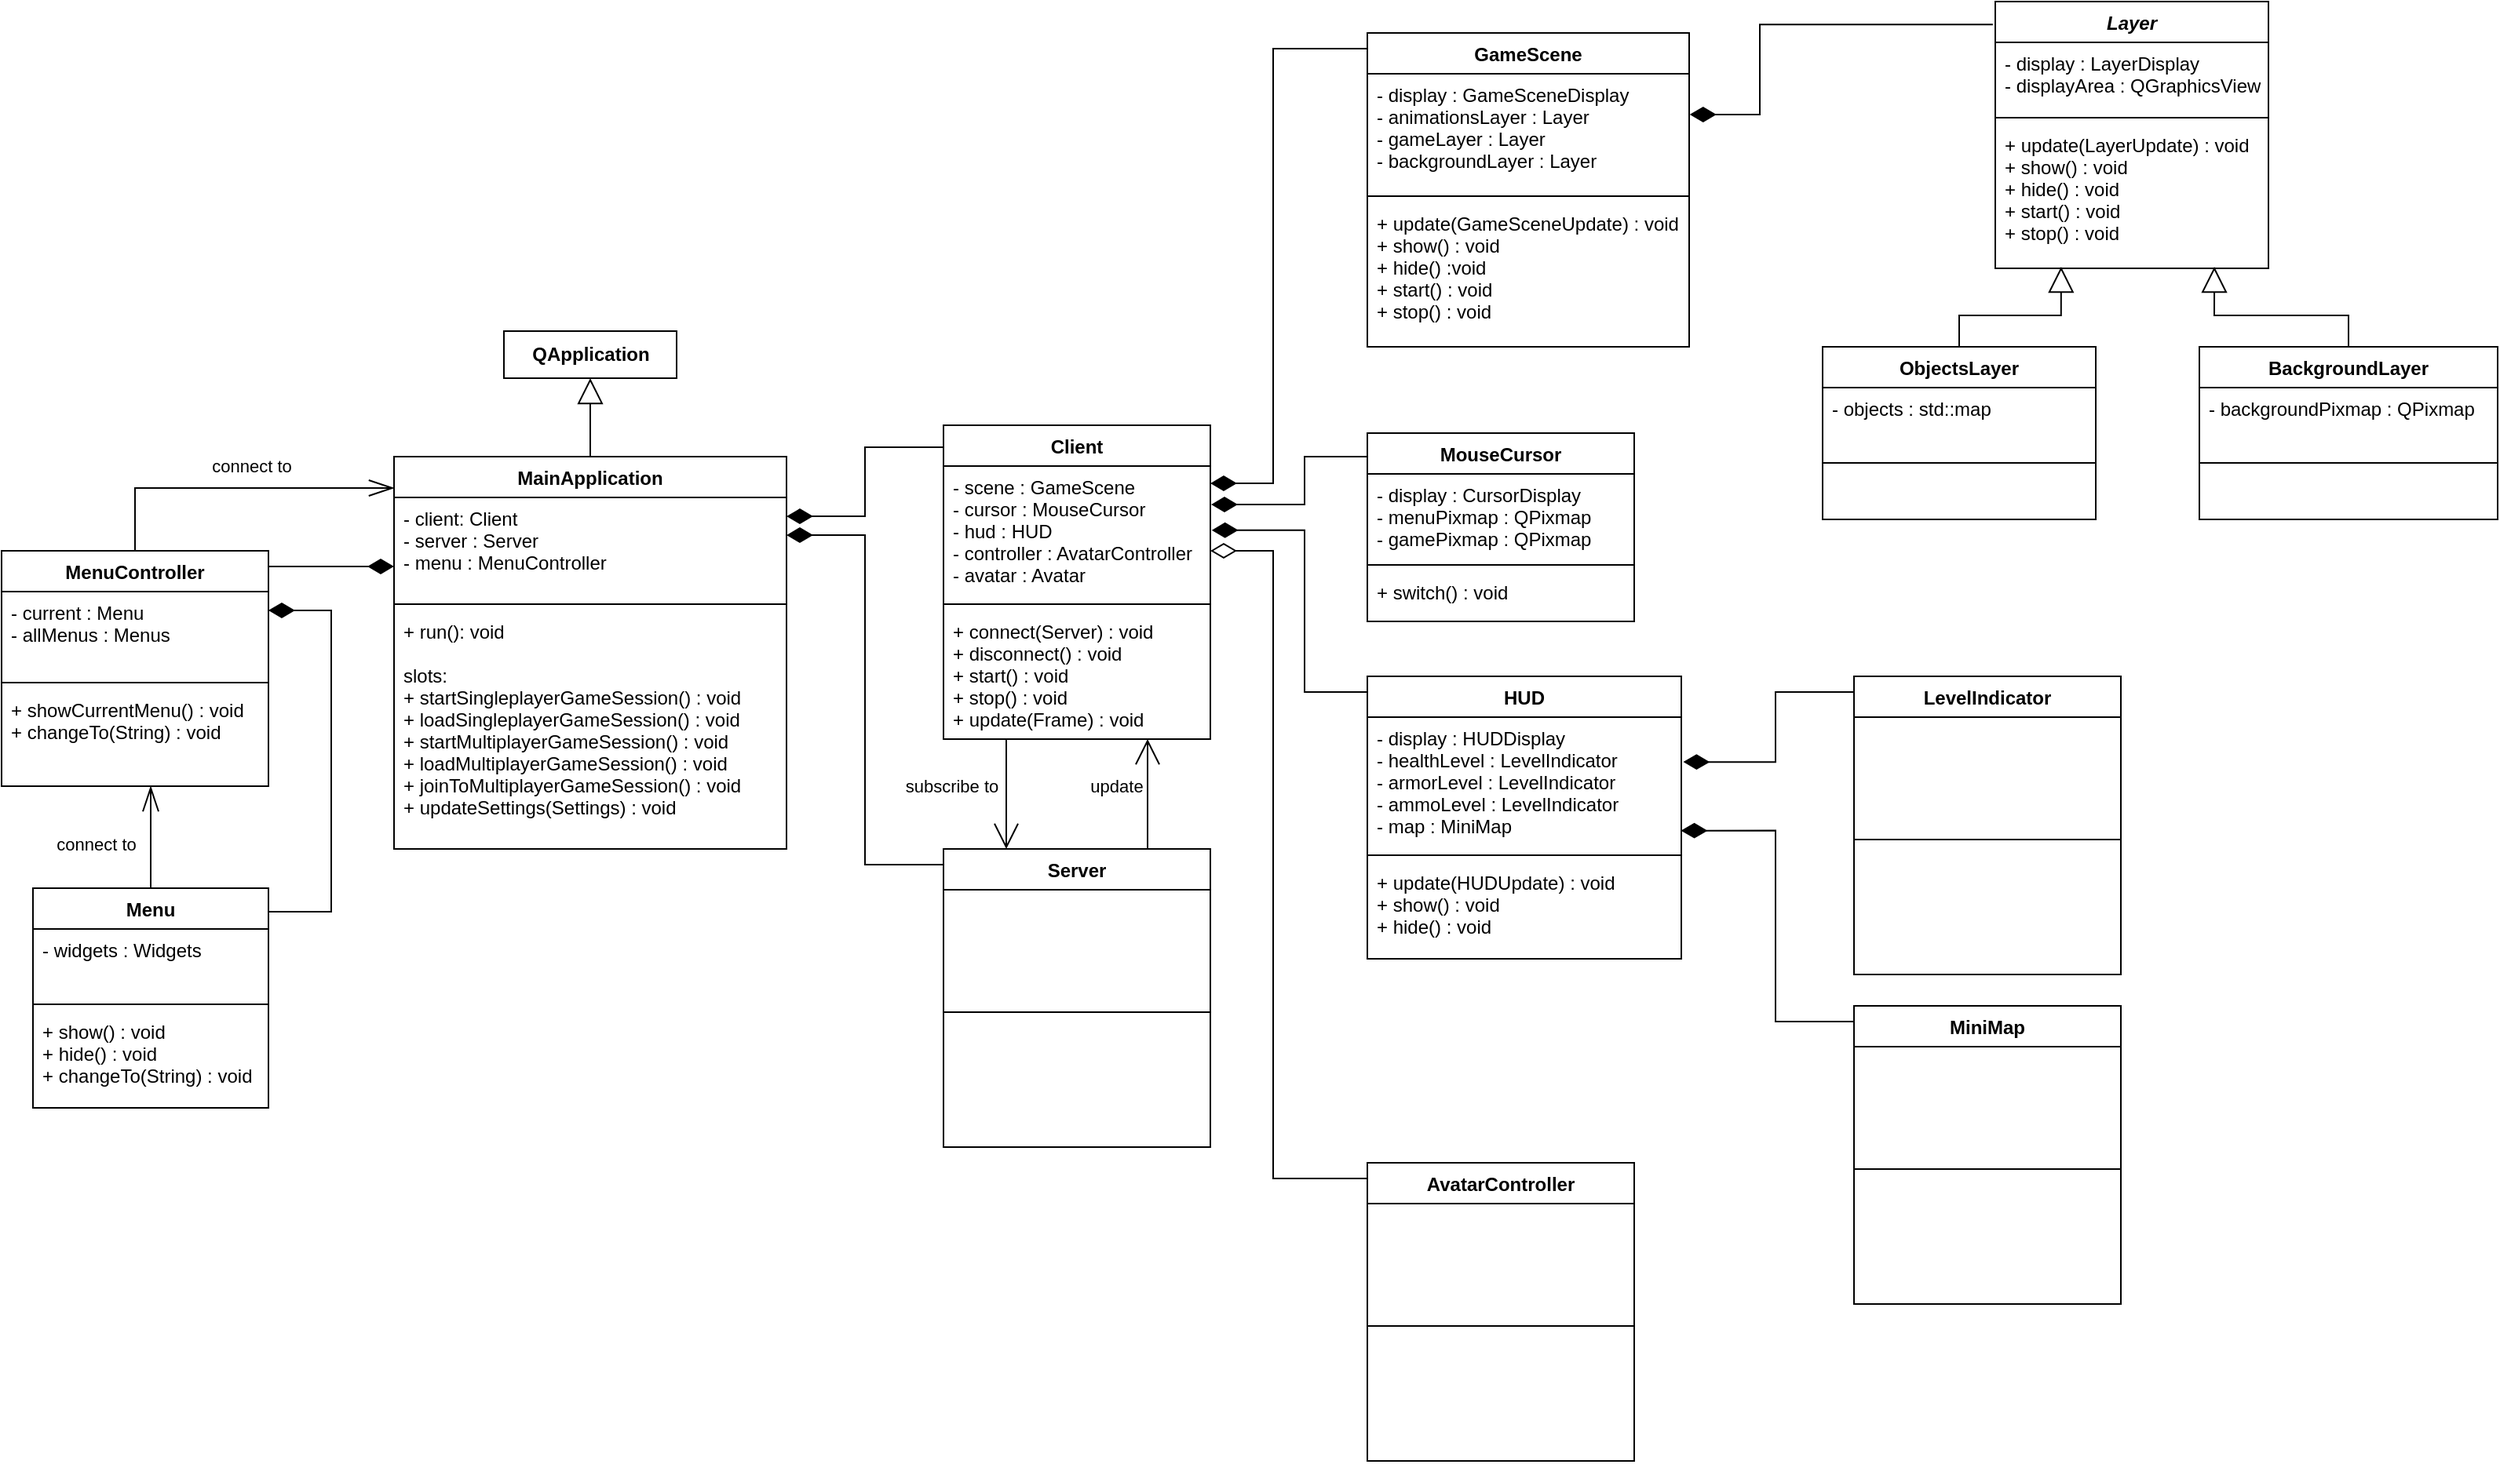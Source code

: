 <mxfile version="18.0.6" type="device"><diagram id="ybjzXieHyn0JRRMIvnlo" name="Strona-1"><mxGraphModel dx="882" dy="1717" grid="1" gridSize="10" guides="1" tooltips="1" connect="1" arrows="1" fold="1" page="1" pageScale="1" pageWidth="827" pageHeight="1169" math="0" shadow="0"><root><mxCell id="0"/><mxCell id="1" parent="0"/><mxCell id="UTBrPVDNq_zUBes7hR2i-48" style="edgeStyle=orthogonalEdgeStyle;rounded=0;orthogonalLoop=1;jettySize=auto;html=1;endArrow=block;endFill=0;endSize=14;" parent="1" source="UTBrPVDNq_zUBes7hR2i-1" target="UTBrPVDNq_zUBes7hR2i-47" edge="1"><mxGeometry relative="1" as="geometry"/></mxCell><mxCell id="UTBrPVDNq_zUBes7hR2i-1" value="MainApplication" style="swimlane;fontStyle=1;align=center;verticalAlign=top;childLayout=stackLayout;horizontal=1;startSize=26;horizontalStack=0;resizeParent=1;resizeParentMax=0;resizeLast=0;collapsible=1;marginBottom=0;" parent="1" vertex="1"><mxGeometry x="280" y="120" width="250" height="250" as="geometry"/></mxCell><mxCell id="UTBrPVDNq_zUBes7hR2i-2" value="- client: Client&#10;- server : Server&#10;- menu : MenuController" style="text;strokeColor=none;fillColor=none;align=left;verticalAlign=top;spacingLeft=4;spacingRight=4;overflow=hidden;rotatable=0;points=[[0,0.5],[1,0.5]];portConstraint=eastwest;" parent="UTBrPVDNq_zUBes7hR2i-1" vertex="1"><mxGeometry y="26" width="250" height="64" as="geometry"/></mxCell><mxCell id="UTBrPVDNq_zUBes7hR2i-3" value="" style="line;strokeWidth=1;fillColor=none;align=left;verticalAlign=middle;spacingTop=-1;spacingLeft=3;spacingRight=3;rotatable=0;labelPosition=right;points=[];portConstraint=eastwest;" parent="UTBrPVDNq_zUBes7hR2i-1" vertex="1"><mxGeometry y="90" width="250" height="8" as="geometry"/></mxCell><mxCell id="UTBrPVDNq_zUBes7hR2i-4" value="+ run(): void&#10;&#10;slots:&#10;+ startSingleplayerGameSession() : void&#10;+ loadSingleplayerGameSession() : void&#10;+ startMultiplayerGameSession() : void&#10;+ loadMultiplayerGameSession() : void&#10;+ joinToMultiplayerGameSession() : void&#10;+ updateSettings(Settings) : void" style="text;strokeColor=none;fillColor=none;align=left;verticalAlign=top;spacingLeft=4;spacingRight=4;overflow=hidden;rotatable=0;points=[[0,0.5],[1,0.5]];portConstraint=eastwest;" parent="UTBrPVDNq_zUBes7hR2i-1" vertex="1"><mxGeometry y="98" width="250" height="152" as="geometry"/></mxCell><mxCell id="rLUBzJlDn_tjM5czwzCR-1" style="edgeStyle=orthogonalEdgeStyle;rounded=0;orthogonalLoop=1;jettySize=auto;html=1;endArrow=open;endFill=0;endSize=14;" parent="1" source="UTBrPVDNq_zUBes7hR2i-5" target="UTBrPVDNq_zUBes7hR2i-21" edge="1"><mxGeometry relative="1" as="geometry"><Array as="points"><mxPoint x="670" y="320"/><mxPoint x="670" y="320"/></Array></mxGeometry></mxCell><mxCell id="rLUBzJlDn_tjM5czwzCR-2" value="subscribe to" style="edgeLabel;html=1;align=center;verticalAlign=middle;resizable=0;points=[];" parent="rLUBzJlDn_tjM5czwzCR-1" vertex="1" connectable="0"><mxGeometry x="-0.233" y="-1" relative="1" as="geometry"><mxPoint x="-34" y="3" as="offset"/></mxGeometry></mxCell><mxCell id="UTBrPVDNq_zUBes7hR2i-5" value="Client" style="swimlane;fontStyle=1;align=center;verticalAlign=top;childLayout=stackLayout;horizontal=1;startSize=26;horizontalStack=0;resizeParent=1;resizeParentMax=0;resizeLast=0;collapsible=1;marginBottom=0;" parent="1" vertex="1"><mxGeometry x="630" y="100" width="170" height="200" as="geometry"/></mxCell><mxCell id="UTBrPVDNq_zUBes7hR2i-6" value="- scene : GameScene&#10;- cursor : MouseCursor&#10;- hud : HUD&#10;- controller : AvatarController&#10;- avatar : Avatar" style="text;strokeColor=none;fillColor=none;align=left;verticalAlign=top;spacingLeft=4;spacingRight=4;overflow=hidden;rotatable=0;points=[[0,0.5],[1,0.5]];portConstraint=eastwest;" parent="UTBrPVDNq_zUBes7hR2i-5" vertex="1"><mxGeometry y="26" width="170" height="84" as="geometry"/></mxCell><mxCell id="UTBrPVDNq_zUBes7hR2i-7" value="" style="line;strokeWidth=1;fillColor=none;align=left;verticalAlign=middle;spacingTop=-1;spacingLeft=3;spacingRight=3;rotatable=0;labelPosition=right;points=[];portConstraint=eastwest;" parent="UTBrPVDNq_zUBes7hR2i-5" vertex="1"><mxGeometry y="110" width="170" height="8" as="geometry"/></mxCell><mxCell id="UTBrPVDNq_zUBes7hR2i-8" value="+ connect(Server) : void&#10;+ disconnect() : void&#10;+ start() : void&#10;+ stop() : void&#10;+ update(Frame) : void" style="text;strokeColor=none;fillColor=none;align=left;verticalAlign=top;spacingLeft=4;spacingRight=4;overflow=hidden;rotatable=0;points=[[0,0.5],[1,0.5]];portConstraint=eastwest;" parent="UTBrPVDNq_zUBes7hR2i-5" vertex="1"><mxGeometry y="118" width="170" height="82" as="geometry"/></mxCell><mxCell id="UTBrPVDNq_zUBes7hR2i-9" style="edgeStyle=orthogonalEdgeStyle;rounded=0;orthogonalLoop=1;jettySize=auto;html=1;entryX=1;entryY=0.188;entryDx=0;entryDy=0;entryPerimeter=0;endArrow=diamondThin;endFill=1;endSize=14;" parent="1" source="UTBrPVDNq_zUBes7hR2i-5" target="UTBrPVDNq_zUBes7hR2i-2" edge="1"><mxGeometry relative="1" as="geometry"><Array as="points"><mxPoint x="580" y="114"/><mxPoint x="580" y="158"/></Array></mxGeometry></mxCell><mxCell id="UTBrPVDNq_zUBes7hR2i-14" style="edgeStyle=orthogonalEdgeStyle;rounded=0;orthogonalLoop=1;jettySize=auto;html=1;endArrow=diamondThin;endFill=1;endSize=14;" parent="1" source="UTBrPVDNq_zUBes7hR2i-10" target="UTBrPVDNq_zUBes7hR2i-2" edge="1"><mxGeometry relative="1" as="geometry"><Array as="points"><mxPoint x="210" y="190"/><mxPoint x="210" y="190"/></Array></mxGeometry></mxCell><mxCell id="UTBrPVDNq_zUBes7hR2i-49" style="edgeStyle=orthogonalEdgeStyle;rounded=0;orthogonalLoop=1;jettySize=auto;html=1;endArrow=openThin;endFill=0;endSize=14;" parent="1" source="UTBrPVDNq_zUBes7hR2i-10" target="UTBrPVDNq_zUBes7hR2i-1" edge="1"><mxGeometry relative="1" as="geometry"><Array as="points"><mxPoint x="115" y="140"/></Array></mxGeometry></mxCell><mxCell id="UTBrPVDNq_zUBes7hR2i-50" value="connect to" style="edgeLabel;html=1;align=center;verticalAlign=middle;resizable=0;points=[];" parent="UTBrPVDNq_zUBes7hR2i-49" vertex="1" connectable="0"><mxGeometry x="0.108" y="-1" relative="1" as="geometry"><mxPoint y="-15" as="offset"/></mxGeometry></mxCell><mxCell id="UTBrPVDNq_zUBes7hR2i-10" value="MenuController" style="swimlane;fontStyle=1;align=center;verticalAlign=top;childLayout=stackLayout;horizontal=1;startSize=26;horizontalStack=0;resizeParent=1;resizeParentMax=0;resizeLast=0;collapsible=1;marginBottom=0;" parent="1" vertex="1"><mxGeometry x="30" y="180" width="170" height="150" as="geometry"/></mxCell><mxCell id="UTBrPVDNq_zUBes7hR2i-11" value="- current : Menu&#10;- allMenus : Menus" style="text;strokeColor=none;fillColor=none;align=left;verticalAlign=top;spacingLeft=4;spacingRight=4;overflow=hidden;rotatable=0;points=[[0,0.5],[1,0.5]];portConstraint=eastwest;" parent="UTBrPVDNq_zUBes7hR2i-10" vertex="1"><mxGeometry y="26" width="170" height="54" as="geometry"/></mxCell><mxCell id="UTBrPVDNq_zUBes7hR2i-12" value="" style="line;strokeWidth=1;fillColor=none;align=left;verticalAlign=middle;spacingTop=-1;spacingLeft=3;spacingRight=3;rotatable=0;labelPosition=right;points=[];portConstraint=eastwest;" parent="UTBrPVDNq_zUBes7hR2i-10" vertex="1"><mxGeometry y="80" width="170" height="8" as="geometry"/></mxCell><mxCell id="UTBrPVDNq_zUBes7hR2i-13" value="+ showCurrentMenu() : void&#10;+ changeTo(String) : void" style="text;strokeColor=none;fillColor=none;align=left;verticalAlign=top;spacingLeft=4;spacingRight=4;overflow=hidden;rotatable=0;points=[[0,0.5],[1,0.5]];portConstraint=eastwest;" parent="UTBrPVDNq_zUBes7hR2i-10" vertex="1"><mxGeometry y="88" width="170" height="62" as="geometry"/></mxCell><mxCell id="UTBrPVDNq_zUBes7hR2i-20" style="edgeStyle=orthogonalEdgeStyle;rounded=0;orthogonalLoop=1;jettySize=auto;html=1;entryX=1;entryY=0.222;entryDx=0;entryDy=0;entryPerimeter=0;endArrow=diamondThin;endFill=1;endSize=14;" parent="1" source="UTBrPVDNq_zUBes7hR2i-15" target="UTBrPVDNq_zUBes7hR2i-11" edge="1"><mxGeometry relative="1" as="geometry"><Array as="points"><mxPoint x="240" y="410"/><mxPoint x="240" y="218"/></Array></mxGeometry></mxCell><mxCell id="UTBrPVDNq_zUBes7hR2i-51" style="edgeStyle=orthogonalEdgeStyle;rounded=0;orthogonalLoop=1;jettySize=auto;html=1;endArrow=openThin;endFill=0;endSize=14;" parent="1" source="UTBrPVDNq_zUBes7hR2i-15" target="UTBrPVDNq_zUBes7hR2i-10" edge="1"><mxGeometry relative="1" as="geometry"><Array as="points"><mxPoint x="125" y="360"/><mxPoint x="125" y="360"/></Array></mxGeometry></mxCell><mxCell id="UTBrPVDNq_zUBes7hR2i-52" value="connect to" style="edgeLabel;html=1;align=center;verticalAlign=middle;resizable=0;points=[];" parent="UTBrPVDNq_zUBes7hR2i-51" vertex="1" connectable="0"><mxGeometry x="-0.211" y="-1" relative="1" as="geometry"><mxPoint x="-36" y="-3" as="offset"/></mxGeometry></mxCell><mxCell id="UTBrPVDNq_zUBes7hR2i-15" value="Menu" style="swimlane;fontStyle=1;align=center;verticalAlign=top;childLayout=stackLayout;horizontal=1;startSize=26;horizontalStack=0;resizeParent=1;resizeParentMax=0;resizeLast=0;collapsible=1;marginBottom=0;" parent="1" vertex="1"><mxGeometry x="50" y="395" width="150" height="140" as="geometry"/></mxCell><mxCell id="UTBrPVDNq_zUBes7hR2i-16" value="- widgets : Widgets" style="text;strokeColor=none;fillColor=none;align=left;verticalAlign=top;spacingLeft=4;spacingRight=4;overflow=hidden;rotatable=0;points=[[0,0.5],[1,0.5]];portConstraint=eastwest;" parent="UTBrPVDNq_zUBes7hR2i-15" vertex="1"><mxGeometry y="26" width="150" height="44" as="geometry"/></mxCell><mxCell id="UTBrPVDNq_zUBes7hR2i-17" value="" style="line;strokeWidth=1;fillColor=none;align=left;verticalAlign=middle;spacingTop=-1;spacingLeft=3;spacingRight=3;rotatable=0;labelPosition=right;points=[];portConstraint=eastwest;" parent="UTBrPVDNq_zUBes7hR2i-15" vertex="1"><mxGeometry y="70" width="150" height="8" as="geometry"/></mxCell><mxCell id="UTBrPVDNq_zUBes7hR2i-18" value="+ show() : void&#10;+ hide() : void&#10;+ changeTo(String) : void" style="text;strokeColor=none;fillColor=none;align=left;verticalAlign=top;spacingLeft=4;spacingRight=4;overflow=hidden;rotatable=0;points=[[0,0.5],[1,0.5]];portConstraint=eastwest;" parent="UTBrPVDNq_zUBes7hR2i-15" vertex="1"><mxGeometry y="78" width="150" height="62" as="geometry"/></mxCell><mxCell id="UTBrPVDNq_zUBes7hR2i-25" style="edgeStyle=orthogonalEdgeStyle;rounded=0;orthogonalLoop=1;jettySize=auto;html=1;endArrow=diamondThin;endFill=1;endSize=14;" parent="1" source="UTBrPVDNq_zUBes7hR2i-21" target="UTBrPVDNq_zUBes7hR2i-2" edge="1"><mxGeometry relative="1" as="geometry"><Array as="points"><mxPoint x="580" y="380"/><mxPoint x="580" y="170"/></Array></mxGeometry></mxCell><mxCell id="rLUBzJlDn_tjM5czwzCR-3" value="update" style="edgeStyle=orthogonalEdgeStyle;rounded=0;orthogonalLoop=1;jettySize=auto;html=1;endArrow=open;endFill=0;endSize=14;" parent="1" source="UTBrPVDNq_zUBes7hR2i-21" target="UTBrPVDNq_zUBes7hR2i-5" edge="1"><mxGeometry x="0.143" y="20" relative="1" as="geometry"><Array as="points"><mxPoint x="760" y="330"/><mxPoint x="760" y="330"/></Array><mxPoint as="offset"/></mxGeometry></mxCell><mxCell id="UTBrPVDNq_zUBes7hR2i-21" value="Server" style="swimlane;fontStyle=1;align=center;verticalAlign=top;childLayout=stackLayout;horizontal=1;startSize=26;horizontalStack=0;resizeParent=1;resizeParentMax=0;resizeLast=0;collapsible=1;marginBottom=0;" parent="1" vertex="1"><mxGeometry x="630" y="370" width="170" height="190" as="geometry"/></mxCell><mxCell id="UTBrPVDNq_zUBes7hR2i-22" value=" &#10;&#10;&#10;" style="text;strokeColor=none;fillColor=none;align=left;verticalAlign=top;spacingLeft=4;spacingRight=4;overflow=hidden;rotatable=0;points=[[0,0.5],[1,0.5]];portConstraint=eastwest;" parent="UTBrPVDNq_zUBes7hR2i-21" vertex="1"><mxGeometry y="26" width="170" height="74" as="geometry"/></mxCell><mxCell id="UTBrPVDNq_zUBes7hR2i-23" value="" style="line;strokeWidth=1;fillColor=none;align=left;verticalAlign=middle;spacingTop=-1;spacingLeft=3;spacingRight=3;rotatable=0;labelPosition=right;points=[];portConstraint=eastwest;" parent="UTBrPVDNq_zUBes7hR2i-21" vertex="1"><mxGeometry y="100" width="170" height="8" as="geometry"/></mxCell><mxCell id="UTBrPVDNq_zUBes7hR2i-24" value="&#10;&#10;&#10;" style="text;strokeColor=none;fillColor=none;align=left;verticalAlign=top;spacingLeft=4;spacingRight=4;overflow=hidden;rotatable=0;points=[[0,0.5],[1,0.5]];portConstraint=eastwest;" parent="UTBrPVDNq_zUBes7hR2i-21" vertex="1"><mxGeometry y="108" width="170" height="82" as="geometry"/></mxCell><mxCell id="UTBrPVDNq_zUBes7hR2i-43" style="edgeStyle=orthogonalEdgeStyle;rounded=0;orthogonalLoop=1;jettySize=auto;html=1;endArrow=diamondThin;endFill=1;endSize=14;" parent="1" source="UTBrPVDNq_zUBes7hR2i-26" target="UTBrPVDNq_zUBes7hR2i-6" edge="1"><mxGeometry relative="1" as="geometry"><Array as="points"><mxPoint x="840" y="-140"/><mxPoint x="840" y="137"/></Array></mxGeometry></mxCell><mxCell id="UTBrPVDNq_zUBes7hR2i-26" value="GameScene" style="swimlane;fontStyle=1;align=center;verticalAlign=top;childLayout=stackLayout;horizontal=1;startSize=26;horizontalStack=0;resizeParent=1;resizeParentMax=0;resizeLast=0;collapsible=1;marginBottom=0;" parent="1" vertex="1"><mxGeometry x="900" y="-150" width="205" height="200" as="geometry"/></mxCell><mxCell id="UTBrPVDNq_zUBes7hR2i-27" value="- display : GameSceneDisplay&#10;- animationsLayer : Layer&#10;- gameLayer : Layer&#10;- backgroundLayer : Layer&#10;" style="text;strokeColor=none;fillColor=none;align=left;verticalAlign=top;spacingLeft=4;spacingRight=4;overflow=hidden;rotatable=0;points=[[0,0.5],[1,0.5]];portConstraint=eastwest;" parent="UTBrPVDNq_zUBes7hR2i-26" vertex="1"><mxGeometry y="26" width="205" height="74" as="geometry"/></mxCell><mxCell id="UTBrPVDNq_zUBes7hR2i-28" value="" style="line;strokeWidth=1;fillColor=none;align=left;verticalAlign=middle;spacingTop=-1;spacingLeft=3;spacingRight=3;rotatable=0;labelPosition=right;points=[];portConstraint=eastwest;" parent="UTBrPVDNq_zUBes7hR2i-26" vertex="1"><mxGeometry y="100" width="205" height="8" as="geometry"/></mxCell><mxCell id="UTBrPVDNq_zUBes7hR2i-29" value="+ update(GameSceneUpdate) : void&#10;+ show() : void&#10;+ hide() :void&#10;+ start() : void&#10;+ stop() : void&#10;" style="text;strokeColor=none;fillColor=none;align=left;verticalAlign=top;spacingLeft=4;spacingRight=4;overflow=hidden;rotatable=0;points=[[0,0.5],[1,0.5]];portConstraint=eastwest;" parent="UTBrPVDNq_zUBes7hR2i-26" vertex="1"><mxGeometry y="108" width="205" height="92" as="geometry"/></mxCell><mxCell id="UTBrPVDNq_zUBes7hR2i-44" style="edgeStyle=orthogonalEdgeStyle;rounded=0;orthogonalLoop=1;jettySize=auto;html=1;endArrow=diamondThin;endFill=1;endSize=14;entryX=1.003;entryY=0.292;entryDx=0;entryDy=0;entryPerimeter=0;" parent="1" source="VLuqZ6IwxMBX5vIu2LNy-3" target="UTBrPVDNq_zUBes7hR2i-6" edge="1"><mxGeometry relative="1" as="geometry"><Array as="points"><mxPoint x="860" y="120"/><mxPoint x="860" y="151"/></Array><mxPoint x="900" y="120" as="sourcePoint"/></mxGeometry></mxCell><mxCell id="UTBrPVDNq_zUBes7hR2i-45" style="edgeStyle=orthogonalEdgeStyle;rounded=0;orthogonalLoop=1;jettySize=auto;html=1;endArrow=diamondThin;endFill=1;endSize=14;entryX=1.005;entryY=0.487;entryDx=0;entryDy=0;entryPerimeter=0;" parent="1" source="UTBrPVDNq_zUBes7hR2i-34" target="UTBrPVDNq_zUBes7hR2i-6" edge="1"><mxGeometry relative="1" as="geometry"><Array as="points"><mxPoint x="860" y="270"/><mxPoint x="860" y="167"/></Array></mxGeometry></mxCell><mxCell id="UTBrPVDNq_zUBes7hR2i-34" value="HUD" style="swimlane;fontStyle=1;align=center;verticalAlign=top;childLayout=stackLayout;horizontal=1;startSize=26;horizontalStack=0;resizeParent=1;resizeParentMax=0;resizeLast=0;collapsible=1;marginBottom=0;" parent="1" vertex="1"><mxGeometry x="900" y="260" width="200" height="180" as="geometry"/></mxCell><mxCell id="UTBrPVDNq_zUBes7hR2i-35" value="- display : HUDDisplay&#10;- healthLevel : LevelIndicator&#10;- armorLevel : LevelIndicator&#10;- ammoLevel : LevelIndicator&#10;- map : MiniMap " style="text;strokeColor=none;fillColor=none;align=left;verticalAlign=top;spacingLeft=4;spacingRight=4;overflow=hidden;rotatable=0;points=[[0,0.5],[1,0.5]];portConstraint=eastwest;" parent="UTBrPVDNq_zUBes7hR2i-34" vertex="1"><mxGeometry y="26" width="200" height="84" as="geometry"/></mxCell><mxCell id="UTBrPVDNq_zUBes7hR2i-36" value="" style="line;strokeWidth=1;fillColor=none;align=left;verticalAlign=middle;spacingTop=-1;spacingLeft=3;spacingRight=3;rotatable=0;labelPosition=right;points=[];portConstraint=eastwest;" parent="UTBrPVDNq_zUBes7hR2i-34" vertex="1"><mxGeometry y="110" width="200" height="8" as="geometry"/></mxCell><mxCell id="UTBrPVDNq_zUBes7hR2i-37" value="+ update(HUDUpdate) : void&#10;+ show() : void&#10;+ hide() : void" style="text;strokeColor=none;fillColor=none;align=left;verticalAlign=top;spacingLeft=4;spacingRight=4;overflow=hidden;rotatable=0;points=[[0,0.5],[1,0.5]];portConstraint=eastwest;" parent="UTBrPVDNq_zUBes7hR2i-34" vertex="1"><mxGeometry y="118" width="200" height="62" as="geometry"/></mxCell><mxCell id="UTBrPVDNq_zUBes7hR2i-46" style="edgeStyle=orthogonalEdgeStyle;rounded=0;orthogonalLoop=1;jettySize=auto;html=1;endArrow=diamondThin;endFill=0;endSize=14;" parent="1" source="UTBrPVDNq_zUBes7hR2i-38" target="UTBrPVDNq_zUBes7hR2i-6" edge="1"><mxGeometry relative="1" as="geometry"><mxPoint x="830" y="170" as="targetPoint"/><Array as="points"><mxPoint x="840" y="580"/><mxPoint x="840" y="180"/></Array></mxGeometry></mxCell><mxCell id="UTBrPVDNq_zUBes7hR2i-38" value="AvatarController" style="swimlane;fontStyle=1;align=center;verticalAlign=top;childLayout=stackLayout;horizontal=1;startSize=26;horizontalStack=0;resizeParent=1;resizeParentMax=0;resizeLast=0;collapsible=1;marginBottom=0;" parent="1" vertex="1"><mxGeometry x="900" y="570" width="170" height="190" as="geometry"/></mxCell><mxCell id="UTBrPVDNq_zUBes7hR2i-39" value="&#10;&#10;&#10;&#10;" style="text;strokeColor=none;fillColor=none;align=left;verticalAlign=top;spacingLeft=4;spacingRight=4;overflow=hidden;rotatable=0;points=[[0,0.5],[1,0.5]];portConstraint=eastwest;" parent="UTBrPVDNq_zUBes7hR2i-38" vertex="1"><mxGeometry y="26" width="170" height="74" as="geometry"/></mxCell><mxCell id="UTBrPVDNq_zUBes7hR2i-40" value="" style="line;strokeWidth=1;fillColor=none;align=left;verticalAlign=middle;spacingTop=-1;spacingLeft=3;spacingRight=3;rotatable=0;labelPosition=right;points=[];portConstraint=eastwest;" parent="UTBrPVDNq_zUBes7hR2i-38" vertex="1"><mxGeometry y="100" width="170" height="8" as="geometry"/></mxCell><mxCell id="UTBrPVDNq_zUBes7hR2i-41" value="&#10;&#10;&#10;" style="text;strokeColor=none;fillColor=none;align=left;verticalAlign=top;spacingLeft=4;spacingRight=4;overflow=hidden;rotatable=0;points=[[0,0.5],[1,0.5]];portConstraint=eastwest;" parent="UTBrPVDNq_zUBes7hR2i-38" vertex="1"><mxGeometry y="108" width="170" height="82" as="geometry"/></mxCell><mxCell id="UTBrPVDNq_zUBes7hR2i-47" value="&lt;b&gt;QApplication&lt;/b&gt;" style="html=1;" parent="1" vertex="1"><mxGeometry x="350" y="40" width="110" height="30" as="geometry"/></mxCell><mxCell id="VLuqZ6IwxMBX5vIu2LNy-3" value="MouseCursor" style="swimlane;fontStyle=1;align=center;verticalAlign=top;childLayout=stackLayout;horizontal=1;startSize=26;horizontalStack=0;resizeParent=1;resizeParentMax=0;resizeLast=0;collapsible=1;marginBottom=0;" vertex="1" parent="1"><mxGeometry x="900" y="105" width="170" height="120" as="geometry"/></mxCell><mxCell id="VLuqZ6IwxMBX5vIu2LNy-4" value="- display : CursorDisplay&#10;- menuPixmap : QPixmap&#10;- gamePixmap : QPixmap" style="text;strokeColor=none;fillColor=none;align=left;verticalAlign=top;spacingLeft=4;spacingRight=4;overflow=hidden;rotatable=0;points=[[0,0.5],[1,0.5]];portConstraint=eastwest;" vertex="1" parent="VLuqZ6IwxMBX5vIu2LNy-3"><mxGeometry y="26" width="170" height="54" as="geometry"/></mxCell><mxCell id="VLuqZ6IwxMBX5vIu2LNy-5" value="" style="line;strokeWidth=1;fillColor=none;align=left;verticalAlign=middle;spacingTop=-1;spacingLeft=3;spacingRight=3;rotatable=0;labelPosition=right;points=[];portConstraint=eastwest;" vertex="1" parent="VLuqZ6IwxMBX5vIu2LNy-3"><mxGeometry y="80" width="170" height="8" as="geometry"/></mxCell><mxCell id="VLuqZ6IwxMBX5vIu2LNy-6" value="+ switch() : void" style="text;strokeColor=none;fillColor=none;align=left;verticalAlign=top;spacingLeft=4;spacingRight=4;overflow=hidden;rotatable=0;points=[[0,0.5],[1,0.5]];portConstraint=eastwest;" vertex="1" parent="VLuqZ6IwxMBX5vIu2LNy-3"><mxGeometry y="88" width="170" height="32" as="geometry"/></mxCell><mxCell id="VLuqZ6IwxMBX5vIu2LNy-15" style="edgeStyle=orthogonalEdgeStyle;rounded=0;orthogonalLoop=1;jettySize=auto;html=1;entryX=1.006;entryY=0.34;entryDx=0;entryDy=0;entryPerimeter=0;endArrow=diamondThin;endFill=1;endSize=14;" edge="1" parent="1" source="VLuqZ6IwxMBX5vIu2LNy-7" target="UTBrPVDNq_zUBes7hR2i-35"><mxGeometry relative="1" as="geometry"><Array as="points"><mxPoint x="1160" y="270"/><mxPoint x="1160" y="315"/></Array></mxGeometry></mxCell><mxCell id="VLuqZ6IwxMBX5vIu2LNy-7" value="LevelIndicator" style="swimlane;fontStyle=1;align=center;verticalAlign=top;childLayout=stackLayout;horizontal=1;startSize=26;horizontalStack=0;resizeParent=1;resizeParentMax=0;resizeLast=0;collapsible=1;marginBottom=0;" vertex="1" parent="1"><mxGeometry x="1210" y="260" width="170" height="190" as="geometry"/></mxCell><mxCell id="VLuqZ6IwxMBX5vIu2LNy-8" value="&#10;&#10;&#10;&#10;" style="text;strokeColor=none;fillColor=none;align=left;verticalAlign=top;spacingLeft=4;spacingRight=4;overflow=hidden;rotatable=0;points=[[0,0.5],[1,0.5]];portConstraint=eastwest;" vertex="1" parent="VLuqZ6IwxMBX5vIu2LNy-7"><mxGeometry y="26" width="170" height="74" as="geometry"/></mxCell><mxCell id="VLuqZ6IwxMBX5vIu2LNy-9" value="" style="line;strokeWidth=1;fillColor=none;align=left;verticalAlign=middle;spacingTop=-1;spacingLeft=3;spacingRight=3;rotatable=0;labelPosition=right;points=[];portConstraint=eastwest;" vertex="1" parent="VLuqZ6IwxMBX5vIu2LNy-7"><mxGeometry y="100" width="170" height="8" as="geometry"/></mxCell><mxCell id="VLuqZ6IwxMBX5vIu2LNy-10" value="&#10;&#10;&#10;" style="text;strokeColor=none;fillColor=none;align=left;verticalAlign=top;spacingLeft=4;spacingRight=4;overflow=hidden;rotatable=0;points=[[0,0.5],[1,0.5]];portConstraint=eastwest;" vertex="1" parent="VLuqZ6IwxMBX5vIu2LNy-7"><mxGeometry y="108" width="170" height="82" as="geometry"/></mxCell><mxCell id="VLuqZ6IwxMBX5vIu2LNy-16" style="edgeStyle=orthogonalEdgeStyle;rounded=0;orthogonalLoop=1;jettySize=auto;html=1;entryX=0.999;entryY=0.861;entryDx=0;entryDy=0;entryPerimeter=0;endArrow=diamondThin;endFill=1;endSize=14;" edge="1" parent="1" source="VLuqZ6IwxMBX5vIu2LNy-11" target="UTBrPVDNq_zUBes7hR2i-35"><mxGeometry relative="1" as="geometry"><Array as="points"><mxPoint x="1160" y="480"/><mxPoint x="1160" y="358"/></Array></mxGeometry></mxCell><mxCell id="VLuqZ6IwxMBX5vIu2LNy-11" value="MiniMap" style="swimlane;fontStyle=1;align=center;verticalAlign=top;childLayout=stackLayout;horizontal=1;startSize=26;horizontalStack=0;resizeParent=1;resizeParentMax=0;resizeLast=0;collapsible=1;marginBottom=0;" vertex="1" parent="1"><mxGeometry x="1210" y="470" width="170" height="190" as="geometry"/></mxCell><mxCell id="VLuqZ6IwxMBX5vIu2LNy-12" value="&#10;&#10;&#10;&#10;" style="text;strokeColor=none;fillColor=none;align=left;verticalAlign=top;spacingLeft=4;spacingRight=4;overflow=hidden;rotatable=0;points=[[0,0.5],[1,0.5]];portConstraint=eastwest;" vertex="1" parent="VLuqZ6IwxMBX5vIu2LNy-11"><mxGeometry y="26" width="170" height="74" as="geometry"/></mxCell><mxCell id="VLuqZ6IwxMBX5vIu2LNy-13" value="" style="line;strokeWidth=1;fillColor=none;align=left;verticalAlign=middle;spacingTop=-1;spacingLeft=3;spacingRight=3;rotatable=0;labelPosition=right;points=[];portConstraint=eastwest;" vertex="1" parent="VLuqZ6IwxMBX5vIu2LNy-11"><mxGeometry y="100" width="170" height="8" as="geometry"/></mxCell><mxCell id="VLuqZ6IwxMBX5vIu2LNy-14" value="&#10;&#10;&#10;" style="text;strokeColor=none;fillColor=none;align=left;verticalAlign=top;spacingLeft=4;spacingRight=4;overflow=hidden;rotatable=0;points=[[0,0.5],[1,0.5]];portConstraint=eastwest;" vertex="1" parent="VLuqZ6IwxMBX5vIu2LNy-11"><mxGeometry y="108" width="170" height="82" as="geometry"/></mxCell><mxCell id="VLuqZ6IwxMBX5vIu2LNy-21" style="edgeStyle=orthogonalEdgeStyle;rounded=0;orthogonalLoop=1;jettySize=auto;html=1;entryX=1.002;entryY=0.351;entryDx=0;entryDy=0;entryPerimeter=0;endArrow=diamondThin;endFill=1;endSize=14;exitX=-0.009;exitY=0.086;exitDx=0;exitDy=0;exitPerimeter=0;" edge="1" parent="1" source="VLuqZ6IwxMBX5vIu2LNy-17" target="UTBrPVDNq_zUBes7hR2i-27"><mxGeometry relative="1" as="geometry"><Array as="points"><mxPoint x="1150" y="-155"/><mxPoint x="1150" y="-98"/></Array></mxGeometry></mxCell><mxCell id="VLuqZ6IwxMBX5vIu2LNy-17" value="Layer" style="swimlane;fontStyle=3;align=center;verticalAlign=top;childLayout=stackLayout;horizontal=1;startSize=26;horizontalStack=0;resizeParent=1;resizeParentMax=0;resizeLast=0;collapsible=1;marginBottom=0;" vertex="1" parent="1"><mxGeometry x="1300" y="-170" width="174" height="170" as="geometry"/></mxCell><mxCell id="VLuqZ6IwxMBX5vIu2LNy-18" value="- display : LayerDisplay&#10;- displayArea : QGraphicsView&#10;" style="text;strokeColor=none;fillColor=none;align=left;verticalAlign=top;spacingLeft=4;spacingRight=4;overflow=hidden;rotatable=0;points=[[0,0.5],[1,0.5]];portConstraint=eastwest;" vertex="1" parent="VLuqZ6IwxMBX5vIu2LNy-17"><mxGeometry y="26" width="174" height="44" as="geometry"/></mxCell><mxCell id="VLuqZ6IwxMBX5vIu2LNy-19" value="" style="line;strokeWidth=1;fillColor=none;align=left;verticalAlign=middle;spacingTop=-1;spacingLeft=3;spacingRight=3;rotatable=0;labelPosition=right;points=[];portConstraint=eastwest;" vertex="1" parent="VLuqZ6IwxMBX5vIu2LNy-17"><mxGeometry y="70" width="174" height="8" as="geometry"/></mxCell><mxCell id="VLuqZ6IwxMBX5vIu2LNy-20" value="+ update(LayerUpdate) : void&#10;+ show() : void&#10;+ hide() : void&#10;+ start() : void&#10;+ stop() : void" style="text;strokeColor=none;fillColor=none;align=left;verticalAlign=top;spacingLeft=4;spacingRight=4;overflow=hidden;rotatable=0;points=[[0,0.5],[1,0.5]];portConstraint=eastwest;" vertex="1" parent="VLuqZ6IwxMBX5vIu2LNy-17"><mxGeometry y="78" width="174" height="92" as="geometry"/></mxCell><mxCell id="VLuqZ6IwxMBX5vIu2LNy-36" style="edgeStyle=orthogonalEdgeStyle;rounded=0;orthogonalLoop=1;jettySize=auto;html=1;entryX=0.241;entryY=0.989;entryDx=0;entryDy=0;entryPerimeter=0;endArrow=block;endFill=0;endSize=14;" edge="1" parent="1" source="VLuqZ6IwxMBX5vIu2LNy-26" target="VLuqZ6IwxMBX5vIu2LNy-20"><mxGeometry relative="1" as="geometry"/></mxCell><mxCell id="VLuqZ6IwxMBX5vIu2LNy-26" value="ObjectsLayer" style="swimlane;fontStyle=1;align=center;verticalAlign=top;childLayout=stackLayout;horizontal=1;startSize=26;horizontalStack=0;resizeParent=1;resizeParentMax=0;resizeLast=0;collapsible=1;marginBottom=0;" vertex="1" parent="1"><mxGeometry x="1190" y="50" width="174" height="110" as="geometry"/></mxCell><mxCell id="VLuqZ6IwxMBX5vIu2LNy-27" value="- objects : std::map&#10;" style="text;strokeColor=none;fillColor=none;align=left;verticalAlign=top;spacingLeft=4;spacingRight=4;overflow=hidden;rotatable=0;points=[[0,0.5],[1,0.5]];portConstraint=eastwest;" vertex="1" parent="VLuqZ6IwxMBX5vIu2LNy-26"><mxGeometry y="26" width="174" height="44" as="geometry"/></mxCell><mxCell id="VLuqZ6IwxMBX5vIu2LNy-28" value="" style="line;strokeWidth=1;fillColor=none;align=left;verticalAlign=middle;spacingTop=-1;spacingLeft=3;spacingRight=3;rotatable=0;labelPosition=right;points=[];portConstraint=eastwest;" vertex="1" parent="VLuqZ6IwxMBX5vIu2LNy-26"><mxGeometry y="70" width="174" height="8" as="geometry"/></mxCell><mxCell id="VLuqZ6IwxMBX5vIu2LNy-29" value=" " style="text;strokeColor=none;fillColor=none;align=left;verticalAlign=top;spacingLeft=4;spacingRight=4;overflow=hidden;rotatable=0;points=[[0,0.5],[1,0.5]];portConstraint=eastwest;" vertex="1" parent="VLuqZ6IwxMBX5vIu2LNy-26"><mxGeometry y="78" width="174" height="32" as="geometry"/></mxCell><mxCell id="VLuqZ6IwxMBX5vIu2LNy-37" style="edgeStyle=orthogonalEdgeStyle;rounded=0;orthogonalLoop=1;jettySize=auto;html=1;entryX=0.802;entryY=0.989;entryDx=0;entryDy=0;entryPerimeter=0;endArrow=block;endFill=0;endSize=14;" edge="1" parent="1" source="VLuqZ6IwxMBX5vIu2LNy-31" target="VLuqZ6IwxMBX5vIu2LNy-20"><mxGeometry relative="1" as="geometry"/></mxCell><mxCell id="VLuqZ6IwxMBX5vIu2LNy-31" value="BackgroundLayer" style="swimlane;fontStyle=1;align=center;verticalAlign=top;childLayout=stackLayout;horizontal=1;startSize=26;horizontalStack=0;resizeParent=1;resizeParentMax=0;resizeLast=0;collapsible=1;marginBottom=0;" vertex="1" parent="1"><mxGeometry x="1430" y="50" width="190" height="110" as="geometry"/></mxCell><mxCell id="VLuqZ6IwxMBX5vIu2LNy-32" value="- backgroundPixmap : QPixmap" style="text;strokeColor=none;fillColor=none;align=left;verticalAlign=top;spacingLeft=4;spacingRight=4;overflow=hidden;rotatable=0;points=[[0,0.5],[1,0.5]];portConstraint=eastwest;" vertex="1" parent="VLuqZ6IwxMBX5vIu2LNy-31"><mxGeometry y="26" width="190" height="44" as="geometry"/></mxCell><mxCell id="VLuqZ6IwxMBX5vIu2LNy-33" value="" style="line;strokeWidth=1;fillColor=none;align=left;verticalAlign=middle;spacingTop=-1;spacingLeft=3;spacingRight=3;rotatable=0;labelPosition=right;points=[];portConstraint=eastwest;" vertex="1" parent="VLuqZ6IwxMBX5vIu2LNy-31"><mxGeometry y="70" width="190" height="8" as="geometry"/></mxCell><mxCell id="VLuqZ6IwxMBX5vIu2LNy-34" value="  " style="text;strokeColor=none;fillColor=none;align=left;verticalAlign=top;spacingLeft=4;spacingRight=4;overflow=hidden;rotatable=0;points=[[0,0.5],[1,0.5]];portConstraint=eastwest;" vertex="1" parent="VLuqZ6IwxMBX5vIu2LNy-31"><mxGeometry y="78" width="190" height="32" as="geometry"/></mxCell></root></mxGraphModel></diagram></mxfile>
